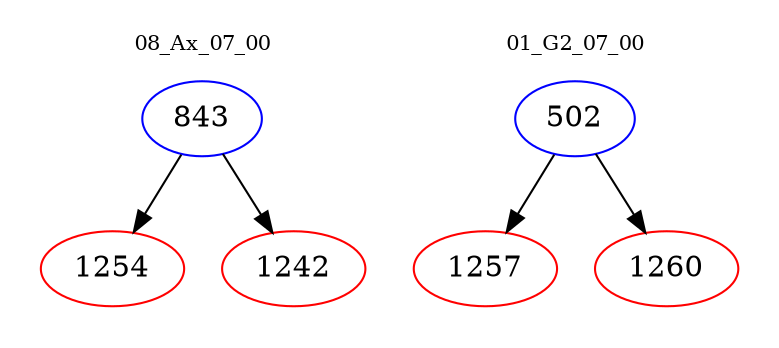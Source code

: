 digraph{
subgraph cluster_0 {
color = white
label = "08_Ax_07_00";
fontsize=10;
T0_843 [label="843", color="blue"]
T0_843 -> T0_1254 [color="black"]
T0_1254 [label="1254", color="red"]
T0_843 -> T0_1242 [color="black"]
T0_1242 [label="1242", color="red"]
}
subgraph cluster_1 {
color = white
label = "01_G2_07_00";
fontsize=10;
T1_502 [label="502", color="blue"]
T1_502 -> T1_1257 [color="black"]
T1_1257 [label="1257", color="red"]
T1_502 -> T1_1260 [color="black"]
T1_1260 [label="1260", color="red"]
}
}
